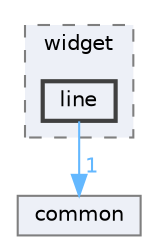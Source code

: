digraph "C:/microchip/harmony3/gfx/middleware/legato/library/src/gfx/legato/widget/line"
{
 // INTERACTIVE_SVG=YES
 // LATEX_PDF_SIZE
  bgcolor="transparent";
  edge [fontname=Helvetica,fontsize=10,labelfontname=Helvetica,labelfontsize=10];
  node [fontname=Helvetica,fontsize=10,shape=box,height=0.2,width=0.4];
  compound=true
  subgraph clusterdir_139e39c2cbbb9c4d4856e374ea12d038 {
    graph [ bgcolor="#edf0f7", pencolor="grey50", label="widget", fontname=Helvetica,fontsize=10 style="filled,dashed", URL="dir_139e39c2cbbb9c4d4856e374ea12d038.html",tooltip=""]
  dir_70bf8d34bd2255065b23fb42b7926ed9 [label="line", fillcolor="#edf0f7", color="grey25", style="filled,bold", URL="dir_70bf8d34bd2255065b23fb42b7926ed9.html",tooltip=""];
  }
  dir_b3f224f181338695a4734ca3080f2eb5 [label="common", fillcolor="#edf0f7", color="grey50", style="filled", URL="dir_b3f224f181338695a4734ca3080f2eb5.html",tooltip=""];
  dir_70bf8d34bd2255065b23fb42b7926ed9->dir_b3f224f181338695a4734ca3080f2eb5 [headlabel="1", labeldistance=1.5 headhref="dir_000067_000011.html" color="steelblue1" fontcolor="steelblue1"];
}

